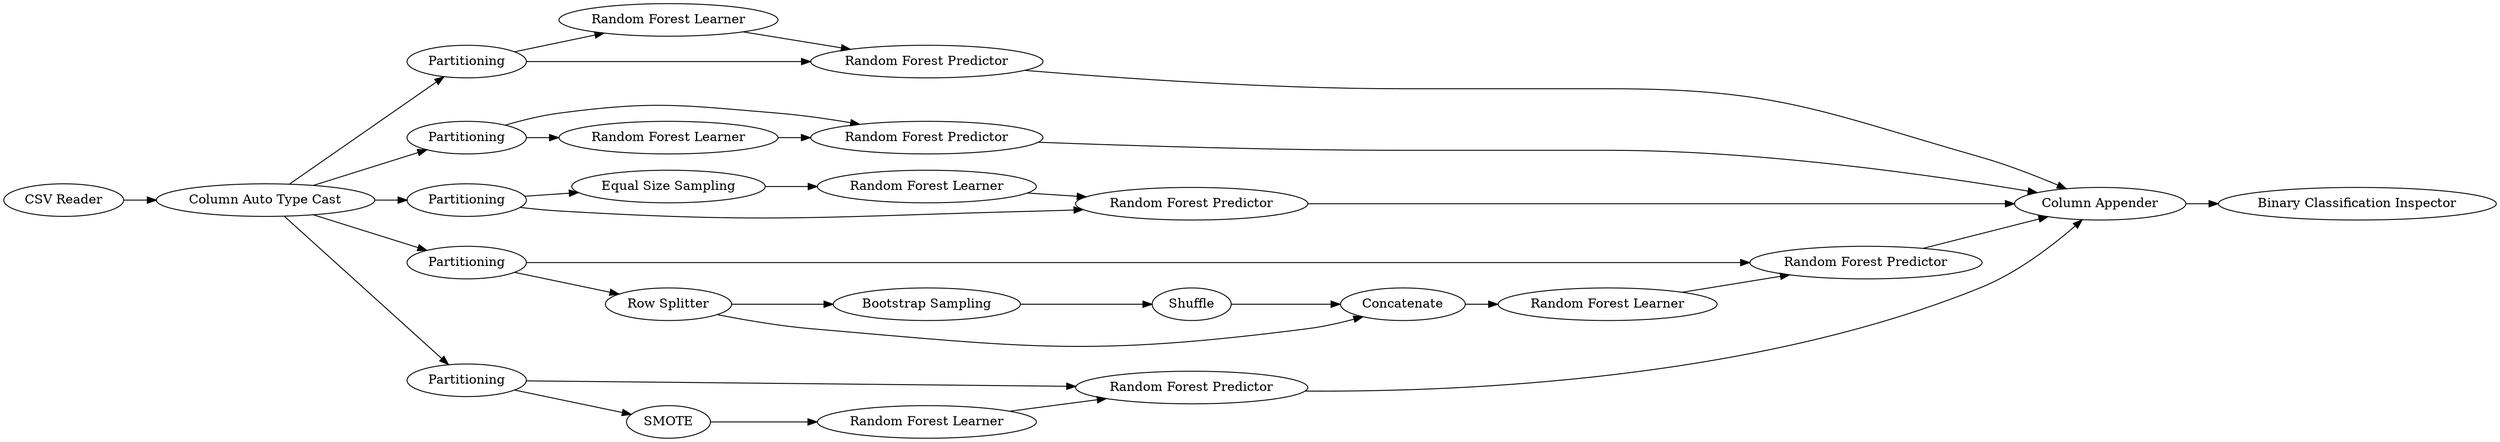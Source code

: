 digraph {
	20 -> 21
	29 -> 35
	41 -> 46
	5 -> 40
	19 -> 21
	35 -> 30
	6 -> 25
	30 -> 39
	33 -> 29
	49 -> 39
	26 -> 27
	40 -> 47
	39 -> 38
	44 -> 45
	6 -> 24
	45 -> 48
	48 -> 49
	47 -> 49
	27 -> 39
	4 -> 26
	24 -> 25
	3 -> 27
	40 -> 3
	47 -> 44
	44 -> 41
	40 -> 33
	33 -> 30
	25 -> 39
	3 -> 4
	19 -> 20
	46 -> 45
	21 -> 39
	40 -> 6
	40 -> 19
	27 [label="Random Forest Predictor"]
	26 [label="Random Forest Learner"]
	21 [label="Random Forest Predictor"]
	3 [label=Partitioning]
	19 [label=Partitioning]
	24 [label="Random Forest Learner"]
	49 [label="Random Forest Predictor"]
	41 [label="Bootstrap Sampling"]
	6 [label=Partitioning]
	25 [label="Random Forest Predictor"]
	48 [label="Random Forest Learner"]
	4 [label=SMOTE]
	47 [label=Partitioning]
	38 [label="Binary Classification Inspector"]
	5 [label="CSV Reader"]
	20 [label="Random Forest Learner"]
	35 [label="Random Forest Learner"]
	44 [label="Row Splitter"]
	29 [label="Equal Size Sampling"]
	46 [label=Shuffle]
	40 [label="Column Auto Type Cast"]
	39 [label="Column Appender"]
	33 [label=Partitioning]
	30 [label="Random Forest Predictor"]
	45 [label=Concatenate]
	rankdir=LR
}
